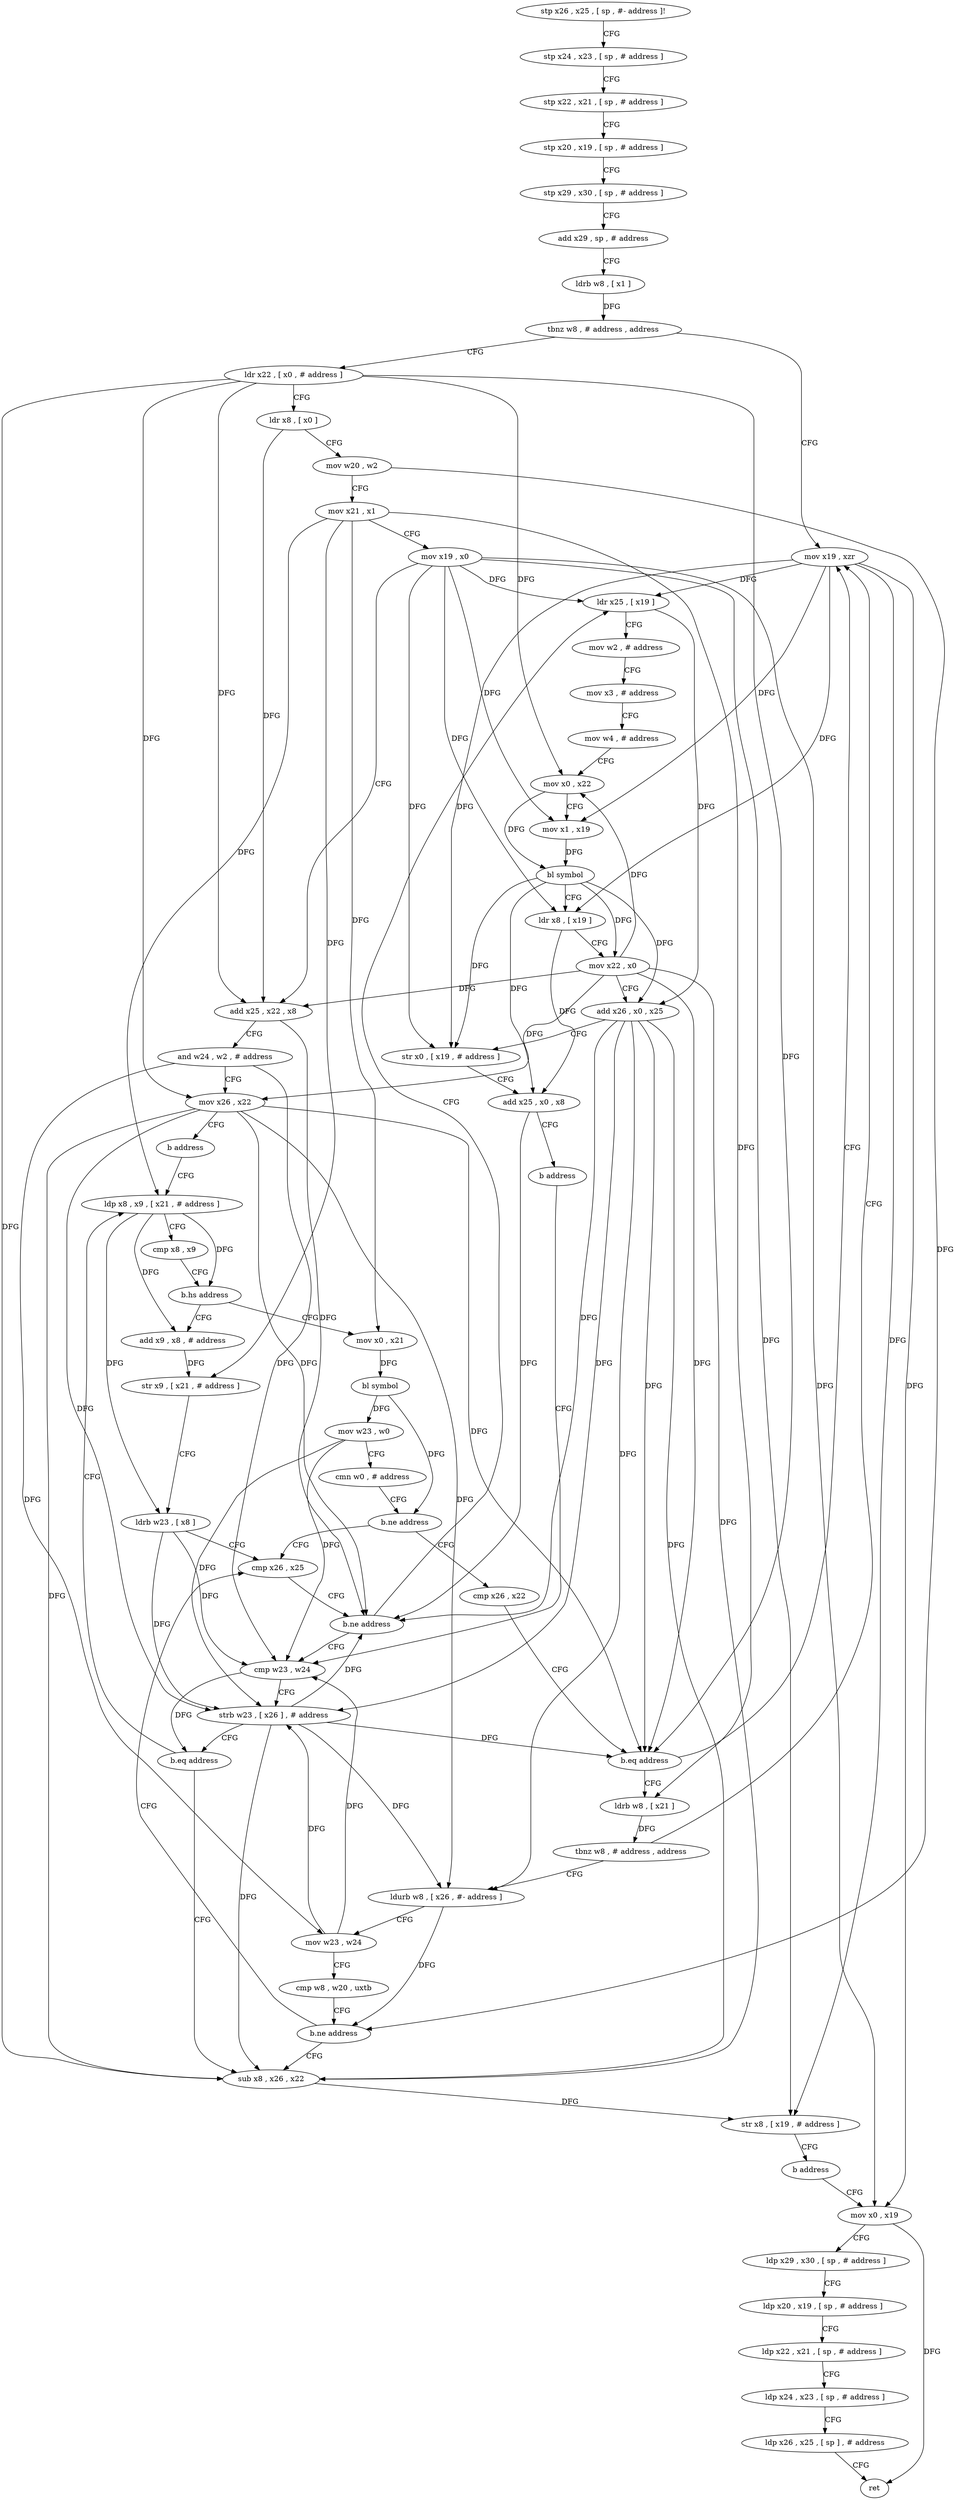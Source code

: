 digraph "func" {
"4209536" [label = "stp x26 , x25 , [ sp , #- address ]!" ]
"4209540" [label = "stp x24 , x23 , [ sp , # address ]" ]
"4209544" [label = "stp x22 , x21 , [ sp , # address ]" ]
"4209548" [label = "stp x20 , x19 , [ sp , # address ]" ]
"4209552" [label = "stp x29 , x30 , [ sp , # address ]" ]
"4209556" [label = "add x29 , sp , # address" ]
"4209560" [label = "ldrb w8 , [ x1 ]" ]
"4209564" [label = "tbnz w8 , # address , address" ]
"4209764" [label = "mov x19 , xzr" ]
"4209568" [label = "ldr x22 , [ x0 , # address ]" ]
"4209768" [label = "mov x0 , x19" ]
"4209572" [label = "ldr x8 , [ x0 ]" ]
"4209576" [label = "mov w20 , w2" ]
"4209580" [label = "mov x21 , x1" ]
"4209584" [label = "mov x19 , x0" ]
"4209588" [label = "add x25 , x22 , x8" ]
"4209592" [label = "and w24 , w2 , # address" ]
"4209596" [label = "mov x26 , x22" ]
"4209600" [label = "b address" ]
"4209616" [label = "ldp x8 , x9 , [ x21 , # address ]" ]
"4209620" [label = "cmp x8 , x9" ]
"4209624" [label = "b.hs address" ]
"4209700" [label = "mov x0 , x21" ]
"4209628" [label = "add x9 , x8 , # address" ]
"4209704" [label = "bl symbol" ]
"4209708" [label = "mov w23 , w0" ]
"4209712" [label = "cmn w0 , # address" ]
"4209716" [label = "b.ne address" ]
"4209640" [label = "cmp x26 , x25" ]
"4209720" [label = "cmp x26 , x22" ]
"4209632" [label = "str x9 , [ x21 , # address ]" ]
"4209636" [label = "ldrb w23 , [ x8 ]" ]
"4209644" [label = "b.ne address" ]
"4209604" [label = "cmp w23 , w24" ]
"4209648" [label = "ldr x25 , [ x19 ]" ]
"4209724" [label = "b.eq address" ]
"4209728" [label = "ldrb w8 , [ x21 ]" ]
"4209608" [label = "strb w23 , [ x26 ] , # address" ]
"4209612" [label = "b.eq address" ]
"4209752" [label = "sub x8 , x26 , x22" ]
"4209652" [label = "mov w2 , # address" ]
"4209656" [label = "mov x3 , # address" ]
"4209660" [label = "mov w4 , # address" ]
"4209664" [label = "mov x0 , x22" ]
"4209668" [label = "mov x1 , x19" ]
"4209672" [label = "bl symbol" ]
"4209676" [label = "ldr x8 , [ x19 ]" ]
"4209680" [label = "mov x22 , x0" ]
"4209684" [label = "add x26 , x0 , x25" ]
"4209688" [label = "str x0 , [ x19 , # address ]" ]
"4209692" [label = "add x25 , x0 , x8" ]
"4209696" [label = "b address" ]
"4209732" [label = "tbnz w8 , # address , address" ]
"4209736" [label = "ldurb w8 , [ x26 , #- address ]" ]
"4209756" [label = "str x8 , [ x19 , # address ]" ]
"4209760" [label = "b address" ]
"4209740" [label = "mov w23 , w24" ]
"4209744" [label = "cmp w8 , w20 , uxtb" ]
"4209748" [label = "b.ne address" ]
"4209772" [label = "ldp x29 , x30 , [ sp , # address ]" ]
"4209776" [label = "ldp x20 , x19 , [ sp , # address ]" ]
"4209780" [label = "ldp x22 , x21 , [ sp , # address ]" ]
"4209784" [label = "ldp x24 , x23 , [ sp , # address ]" ]
"4209788" [label = "ldp x26 , x25 , [ sp ] , # address" ]
"4209792" [label = "ret" ]
"4209536" -> "4209540" [ label = "CFG" ]
"4209540" -> "4209544" [ label = "CFG" ]
"4209544" -> "4209548" [ label = "CFG" ]
"4209548" -> "4209552" [ label = "CFG" ]
"4209552" -> "4209556" [ label = "CFG" ]
"4209556" -> "4209560" [ label = "CFG" ]
"4209560" -> "4209564" [ label = "DFG" ]
"4209564" -> "4209764" [ label = "CFG" ]
"4209564" -> "4209568" [ label = "CFG" ]
"4209764" -> "4209768" [ label = "DFG" ]
"4209764" -> "4209648" [ label = "DFG" ]
"4209764" -> "4209668" [ label = "DFG" ]
"4209764" -> "4209676" [ label = "DFG" ]
"4209764" -> "4209688" [ label = "DFG" ]
"4209764" -> "4209756" [ label = "DFG" ]
"4209568" -> "4209572" [ label = "CFG" ]
"4209568" -> "4209588" [ label = "DFG" ]
"4209568" -> "4209596" [ label = "DFG" ]
"4209568" -> "4209724" [ label = "DFG" ]
"4209568" -> "4209664" [ label = "DFG" ]
"4209568" -> "4209752" [ label = "DFG" ]
"4209768" -> "4209772" [ label = "CFG" ]
"4209768" -> "4209792" [ label = "DFG" ]
"4209572" -> "4209576" [ label = "CFG" ]
"4209572" -> "4209588" [ label = "DFG" ]
"4209576" -> "4209580" [ label = "CFG" ]
"4209576" -> "4209748" [ label = "DFG" ]
"4209580" -> "4209584" [ label = "CFG" ]
"4209580" -> "4209616" [ label = "DFG" ]
"4209580" -> "4209700" [ label = "DFG" ]
"4209580" -> "4209632" [ label = "DFG" ]
"4209580" -> "4209728" [ label = "DFG" ]
"4209584" -> "4209588" [ label = "CFG" ]
"4209584" -> "4209768" [ label = "DFG" ]
"4209584" -> "4209648" [ label = "DFG" ]
"4209584" -> "4209668" [ label = "DFG" ]
"4209584" -> "4209676" [ label = "DFG" ]
"4209584" -> "4209688" [ label = "DFG" ]
"4209584" -> "4209756" [ label = "DFG" ]
"4209588" -> "4209592" [ label = "CFG" ]
"4209588" -> "4209644" [ label = "DFG" ]
"4209592" -> "4209596" [ label = "CFG" ]
"4209592" -> "4209604" [ label = "DFG" ]
"4209592" -> "4209740" [ label = "DFG" ]
"4209596" -> "4209600" [ label = "CFG" ]
"4209596" -> "4209644" [ label = "DFG" ]
"4209596" -> "4209724" [ label = "DFG" ]
"4209596" -> "4209608" [ label = "DFG" ]
"4209596" -> "4209752" [ label = "DFG" ]
"4209596" -> "4209736" [ label = "DFG" ]
"4209600" -> "4209616" [ label = "CFG" ]
"4209616" -> "4209620" [ label = "CFG" ]
"4209616" -> "4209624" [ label = "DFG" ]
"4209616" -> "4209628" [ label = "DFG" ]
"4209616" -> "4209636" [ label = "DFG" ]
"4209620" -> "4209624" [ label = "CFG" ]
"4209624" -> "4209700" [ label = "CFG" ]
"4209624" -> "4209628" [ label = "CFG" ]
"4209700" -> "4209704" [ label = "DFG" ]
"4209628" -> "4209632" [ label = "DFG" ]
"4209704" -> "4209708" [ label = "DFG" ]
"4209704" -> "4209716" [ label = "DFG" ]
"4209708" -> "4209712" [ label = "CFG" ]
"4209708" -> "4209604" [ label = "DFG" ]
"4209708" -> "4209608" [ label = "DFG" ]
"4209712" -> "4209716" [ label = "CFG" ]
"4209716" -> "4209640" [ label = "CFG" ]
"4209716" -> "4209720" [ label = "CFG" ]
"4209640" -> "4209644" [ label = "CFG" ]
"4209720" -> "4209724" [ label = "CFG" ]
"4209632" -> "4209636" [ label = "CFG" ]
"4209636" -> "4209640" [ label = "CFG" ]
"4209636" -> "4209604" [ label = "DFG" ]
"4209636" -> "4209608" [ label = "DFG" ]
"4209644" -> "4209604" [ label = "CFG" ]
"4209644" -> "4209648" [ label = "CFG" ]
"4209604" -> "4209608" [ label = "CFG" ]
"4209604" -> "4209612" [ label = "DFG" ]
"4209648" -> "4209652" [ label = "CFG" ]
"4209648" -> "4209684" [ label = "DFG" ]
"4209724" -> "4209764" [ label = "CFG" ]
"4209724" -> "4209728" [ label = "CFG" ]
"4209728" -> "4209732" [ label = "DFG" ]
"4209608" -> "4209612" [ label = "CFG" ]
"4209608" -> "4209644" [ label = "DFG" ]
"4209608" -> "4209724" [ label = "DFG" ]
"4209608" -> "4209752" [ label = "DFG" ]
"4209608" -> "4209736" [ label = "DFG" ]
"4209612" -> "4209752" [ label = "CFG" ]
"4209612" -> "4209616" [ label = "CFG" ]
"4209752" -> "4209756" [ label = "DFG" ]
"4209652" -> "4209656" [ label = "CFG" ]
"4209656" -> "4209660" [ label = "CFG" ]
"4209660" -> "4209664" [ label = "CFG" ]
"4209664" -> "4209668" [ label = "CFG" ]
"4209664" -> "4209672" [ label = "DFG" ]
"4209668" -> "4209672" [ label = "DFG" ]
"4209672" -> "4209676" [ label = "CFG" ]
"4209672" -> "4209680" [ label = "DFG" ]
"4209672" -> "4209684" [ label = "DFG" ]
"4209672" -> "4209688" [ label = "DFG" ]
"4209672" -> "4209692" [ label = "DFG" ]
"4209676" -> "4209680" [ label = "CFG" ]
"4209676" -> "4209692" [ label = "DFG" ]
"4209680" -> "4209684" [ label = "CFG" ]
"4209680" -> "4209596" [ label = "DFG" ]
"4209680" -> "4209724" [ label = "DFG" ]
"4209680" -> "4209664" [ label = "DFG" ]
"4209680" -> "4209588" [ label = "DFG" ]
"4209680" -> "4209752" [ label = "DFG" ]
"4209684" -> "4209688" [ label = "CFG" ]
"4209684" -> "4209608" [ label = "DFG" ]
"4209684" -> "4209644" [ label = "DFG" ]
"4209684" -> "4209724" [ label = "DFG" ]
"4209684" -> "4209752" [ label = "DFG" ]
"4209684" -> "4209736" [ label = "DFG" ]
"4209688" -> "4209692" [ label = "CFG" ]
"4209692" -> "4209696" [ label = "CFG" ]
"4209692" -> "4209644" [ label = "DFG" ]
"4209696" -> "4209604" [ label = "CFG" ]
"4209732" -> "4209764" [ label = "CFG" ]
"4209732" -> "4209736" [ label = "CFG" ]
"4209736" -> "4209740" [ label = "CFG" ]
"4209736" -> "4209748" [ label = "DFG" ]
"4209756" -> "4209760" [ label = "CFG" ]
"4209760" -> "4209768" [ label = "CFG" ]
"4209740" -> "4209744" [ label = "CFG" ]
"4209740" -> "4209608" [ label = "DFG" ]
"4209740" -> "4209604" [ label = "DFG" ]
"4209744" -> "4209748" [ label = "CFG" ]
"4209748" -> "4209640" [ label = "CFG" ]
"4209748" -> "4209752" [ label = "CFG" ]
"4209772" -> "4209776" [ label = "CFG" ]
"4209776" -> "4209780" [ label = "CFG" ]
"4209780" -> "4209784" [ label = "CFG" ]
"4209784" -> "4209788" [ label = "CFG" ]
"4209788" -> "4209792" [ label = "CFG" ]
}
